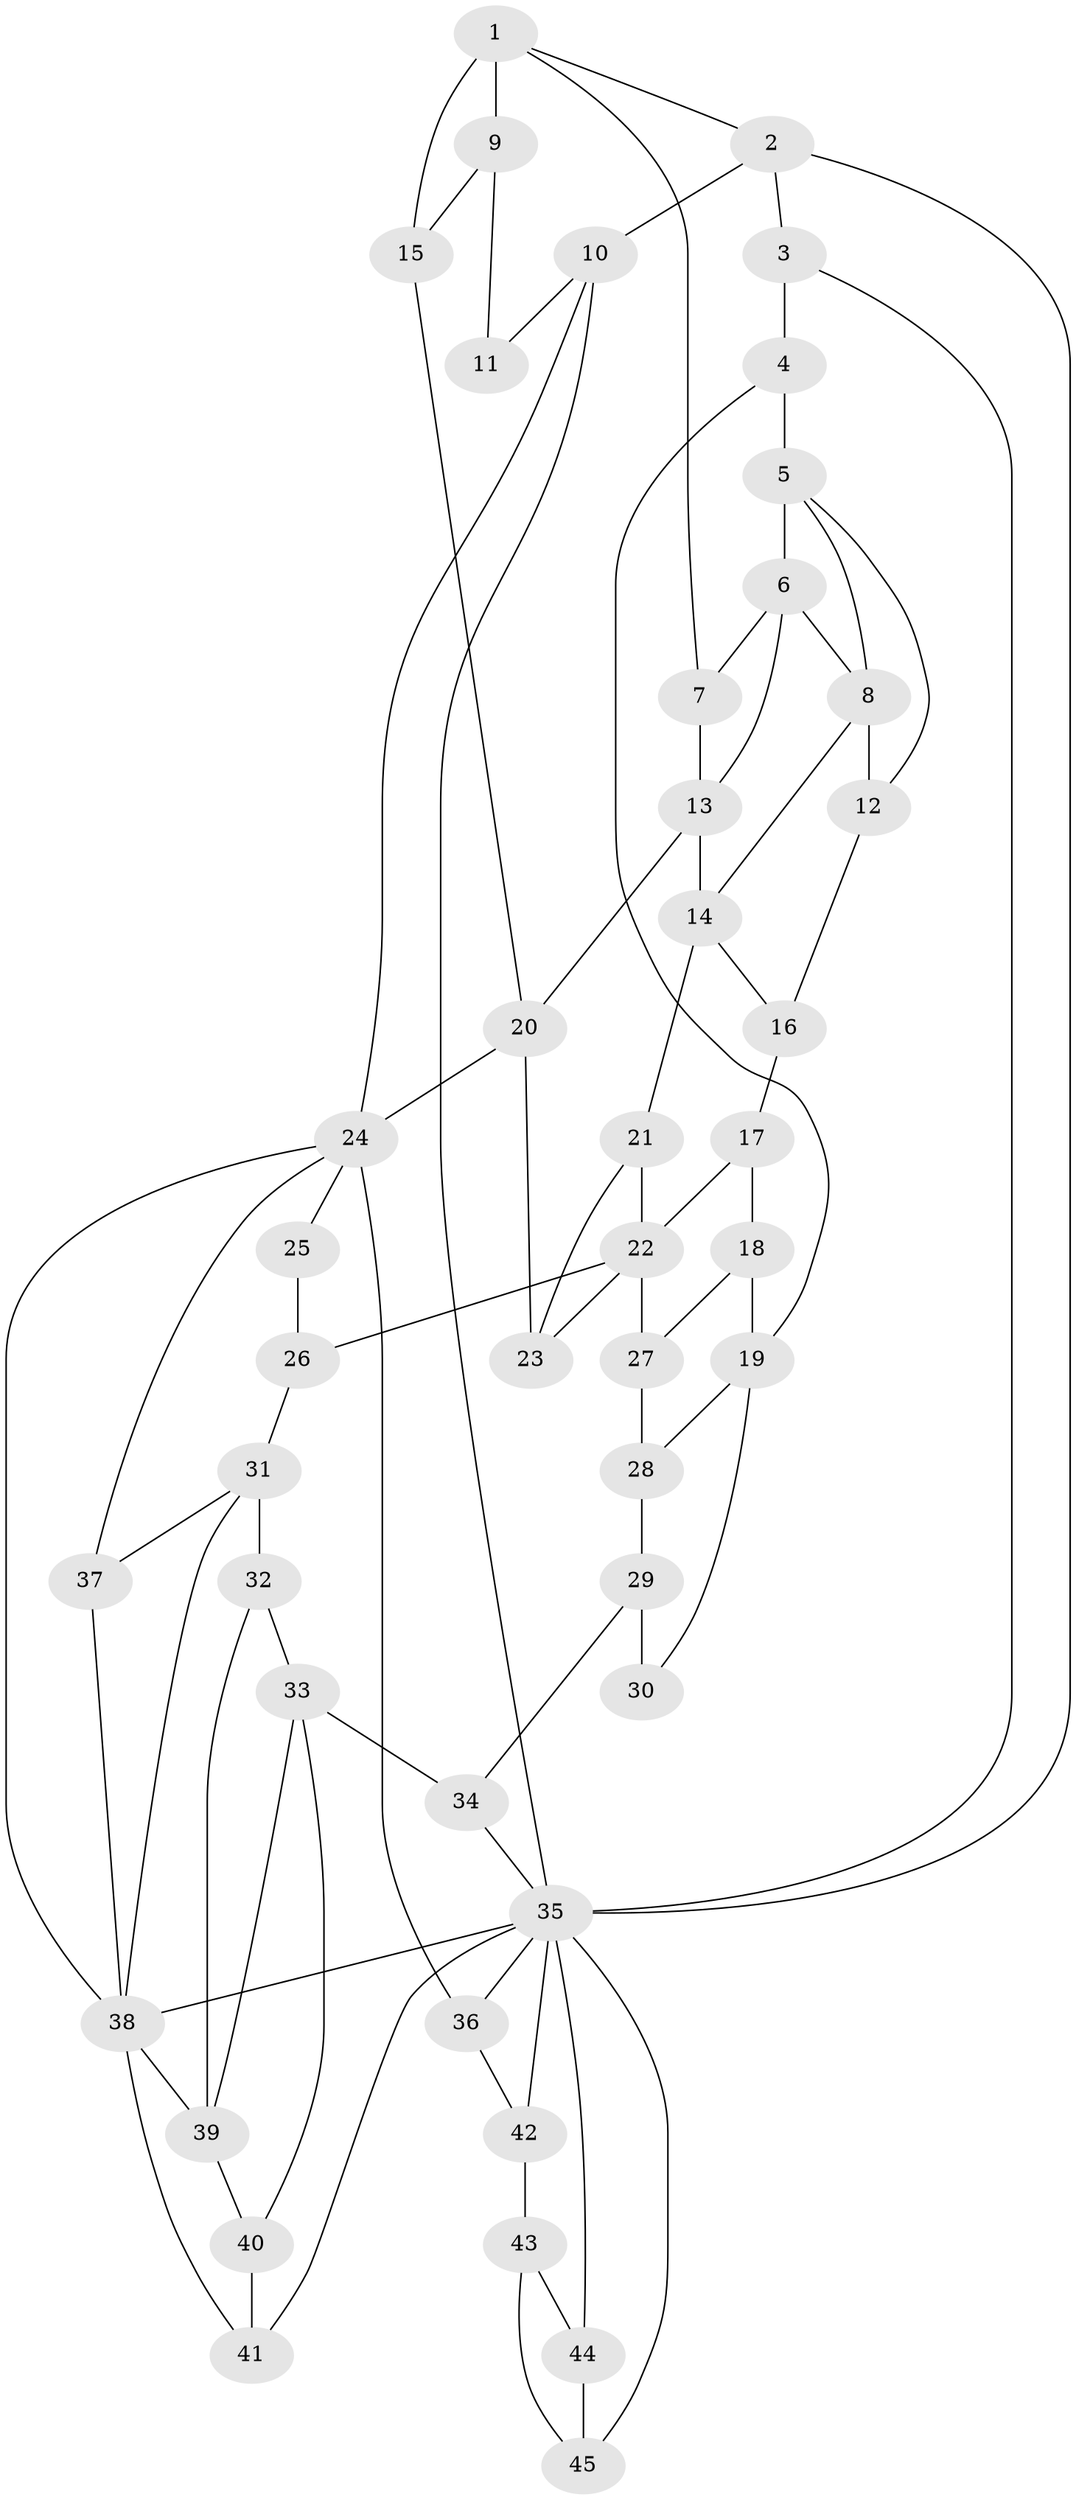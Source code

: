 // original degree distribution, {3: 0.020134228187919462, 4: 0.21476510067114093, 6: 0.2080536912751678, 5: 0.5570469798657718}
// Generated by graph-tools (version 1.1) at 2025/54/03/04/25 22:54:17]
// undirected, 45 vertices, 80 edges
graph export_dot {
  node [color=gray90,style=filled];
  1;
  2;
  3;
  4;
  5;
  6;
  7;
  8;
  9;
  10;
  11;
  12;
  13;
  14;
  15;
  16;
  17;
  18;
  19;
  20;
  21;
  22;
  23;
  24;
  25;
  26;
  27;
  28;
  29;
  30;
  31;
  32;
  33;
  34;
  35;
  36;
  37;
  38;
  39;
  40;
  41;
  42;
  43;
  44;
  45;
  1 -- 2 [weight=1.0];
  1 -- 7 [weight=2.0];
  1 -- 9 [weight=3.0];
  1 -- 15 [weight=1.0];
  2 -- 3 [weight=1.0];
  2 -- 10 [weight=2.0];
  2 -- 35 [weight=1.0];
  3 -- 4 [weight=2.0];
  3 -- 35 [weight=1.0];
  4 -- 5 [weight=2.0];
  4 -- 19 [weight=2.0];
  5 -- 6 [weight=1.0];
  5 -- 8 [weight=1.0];
  5 -- 12 [weight=1.0];
  6 -- 7 [weight=1.0];
  6 -- 8 [weight=2.0];
  6 -- 13 [weight=1.0];
  7 -- 13 [weight=1.0];
  8 -- 12 [weight=1.0];
  8 -- 14 [weight=1.0];
  9 -- 11 [weight=2.0];
  9 -- 15 [weight=1.0];
  10 -- 11 [weight=2.0];
  10 -- 24 [weight=1.0];
  10 -- 35 [weight=1.0];
  12 -- 16 [weight=1.0];
  13 -- 14 [weight=2.0];
  13 -- 20 [weight=1.0];
  14 -- 16 [weight=1.0];
  14 -- 21 [weight=2.0];
  15 -- 20 [weight=1.0];
  16 -- 17 [weight=1.0];
  17 -- 18 [weight=2.0];
  17 -- 22 [weight=1.0];
  18 -- 19 [weight=2.0];
  18 -- 27 [weight=1.0];
  19 -- 28 [weight=1.0];
  19 -- 30 [weight=1.0];
  20 -- 23 [weight=1.0];
  20 -- 24 [weight=2.0];
  21 -- 22 [weight=1.0];
  21 -- 23 [weight=1.0];
  22 -- 23 [weight=1.0];
  22 -- 26 [weight=2.0];
  22 -- 27 [weight=1.0];
  24 -- 25 [weight=2.0];
  24 -- 36 [weight=2.0];
  24 -- 37 [weight=1.0];
  24 -- 38 [weight=1.0];
  25 -- 26 [weight=2.0];
  26 -- 31 [weight=2.0];
  27 -- 28 [weight=1.0];
  28 -- 29 [weight=2.0];
  29 -- 30 [weight=2.0];
  29 -- 34 [weight=2.0];
  31 -- 32 [weight=2.0];
  31 -- 37 [weight=1.0];
  31 -- 38 [weight=1.0];
  32 -- 33 [weight=1.0];
  32 -- 39 [weight=2.0];
  33 -- 34 [weight=2.0];
  33 -- 39 [weight=1.0];
  33 -- 40 [weight=1.0];
  34 -- 35 [weight=1.0];
  35 -- 36 [weight=1.0];
  35 -- 38 [weight=3.0];
  35 -- 41 [weight=1.0];
  35 -- 42 [weight=2.0];
  35 -- 44 [weight=1.0];
  35 -- 45 [weight=2.0];
  36 -- 42 [weight=1.0];
  37 -- 38 [weight=1.0];
  38 -- 39 [weight=1.0];
  38 -- 41 [weight=1.0];
  39 -- 40 [weight=1.0];
  40 -- 41 [weight=4.0];
  42 -- 43 [weight=3.0];
  43 -- 44 [weight=2.0];
  43 -- 45 [weight=1.0];
  44 -- 45 [weight=3.0];
}
